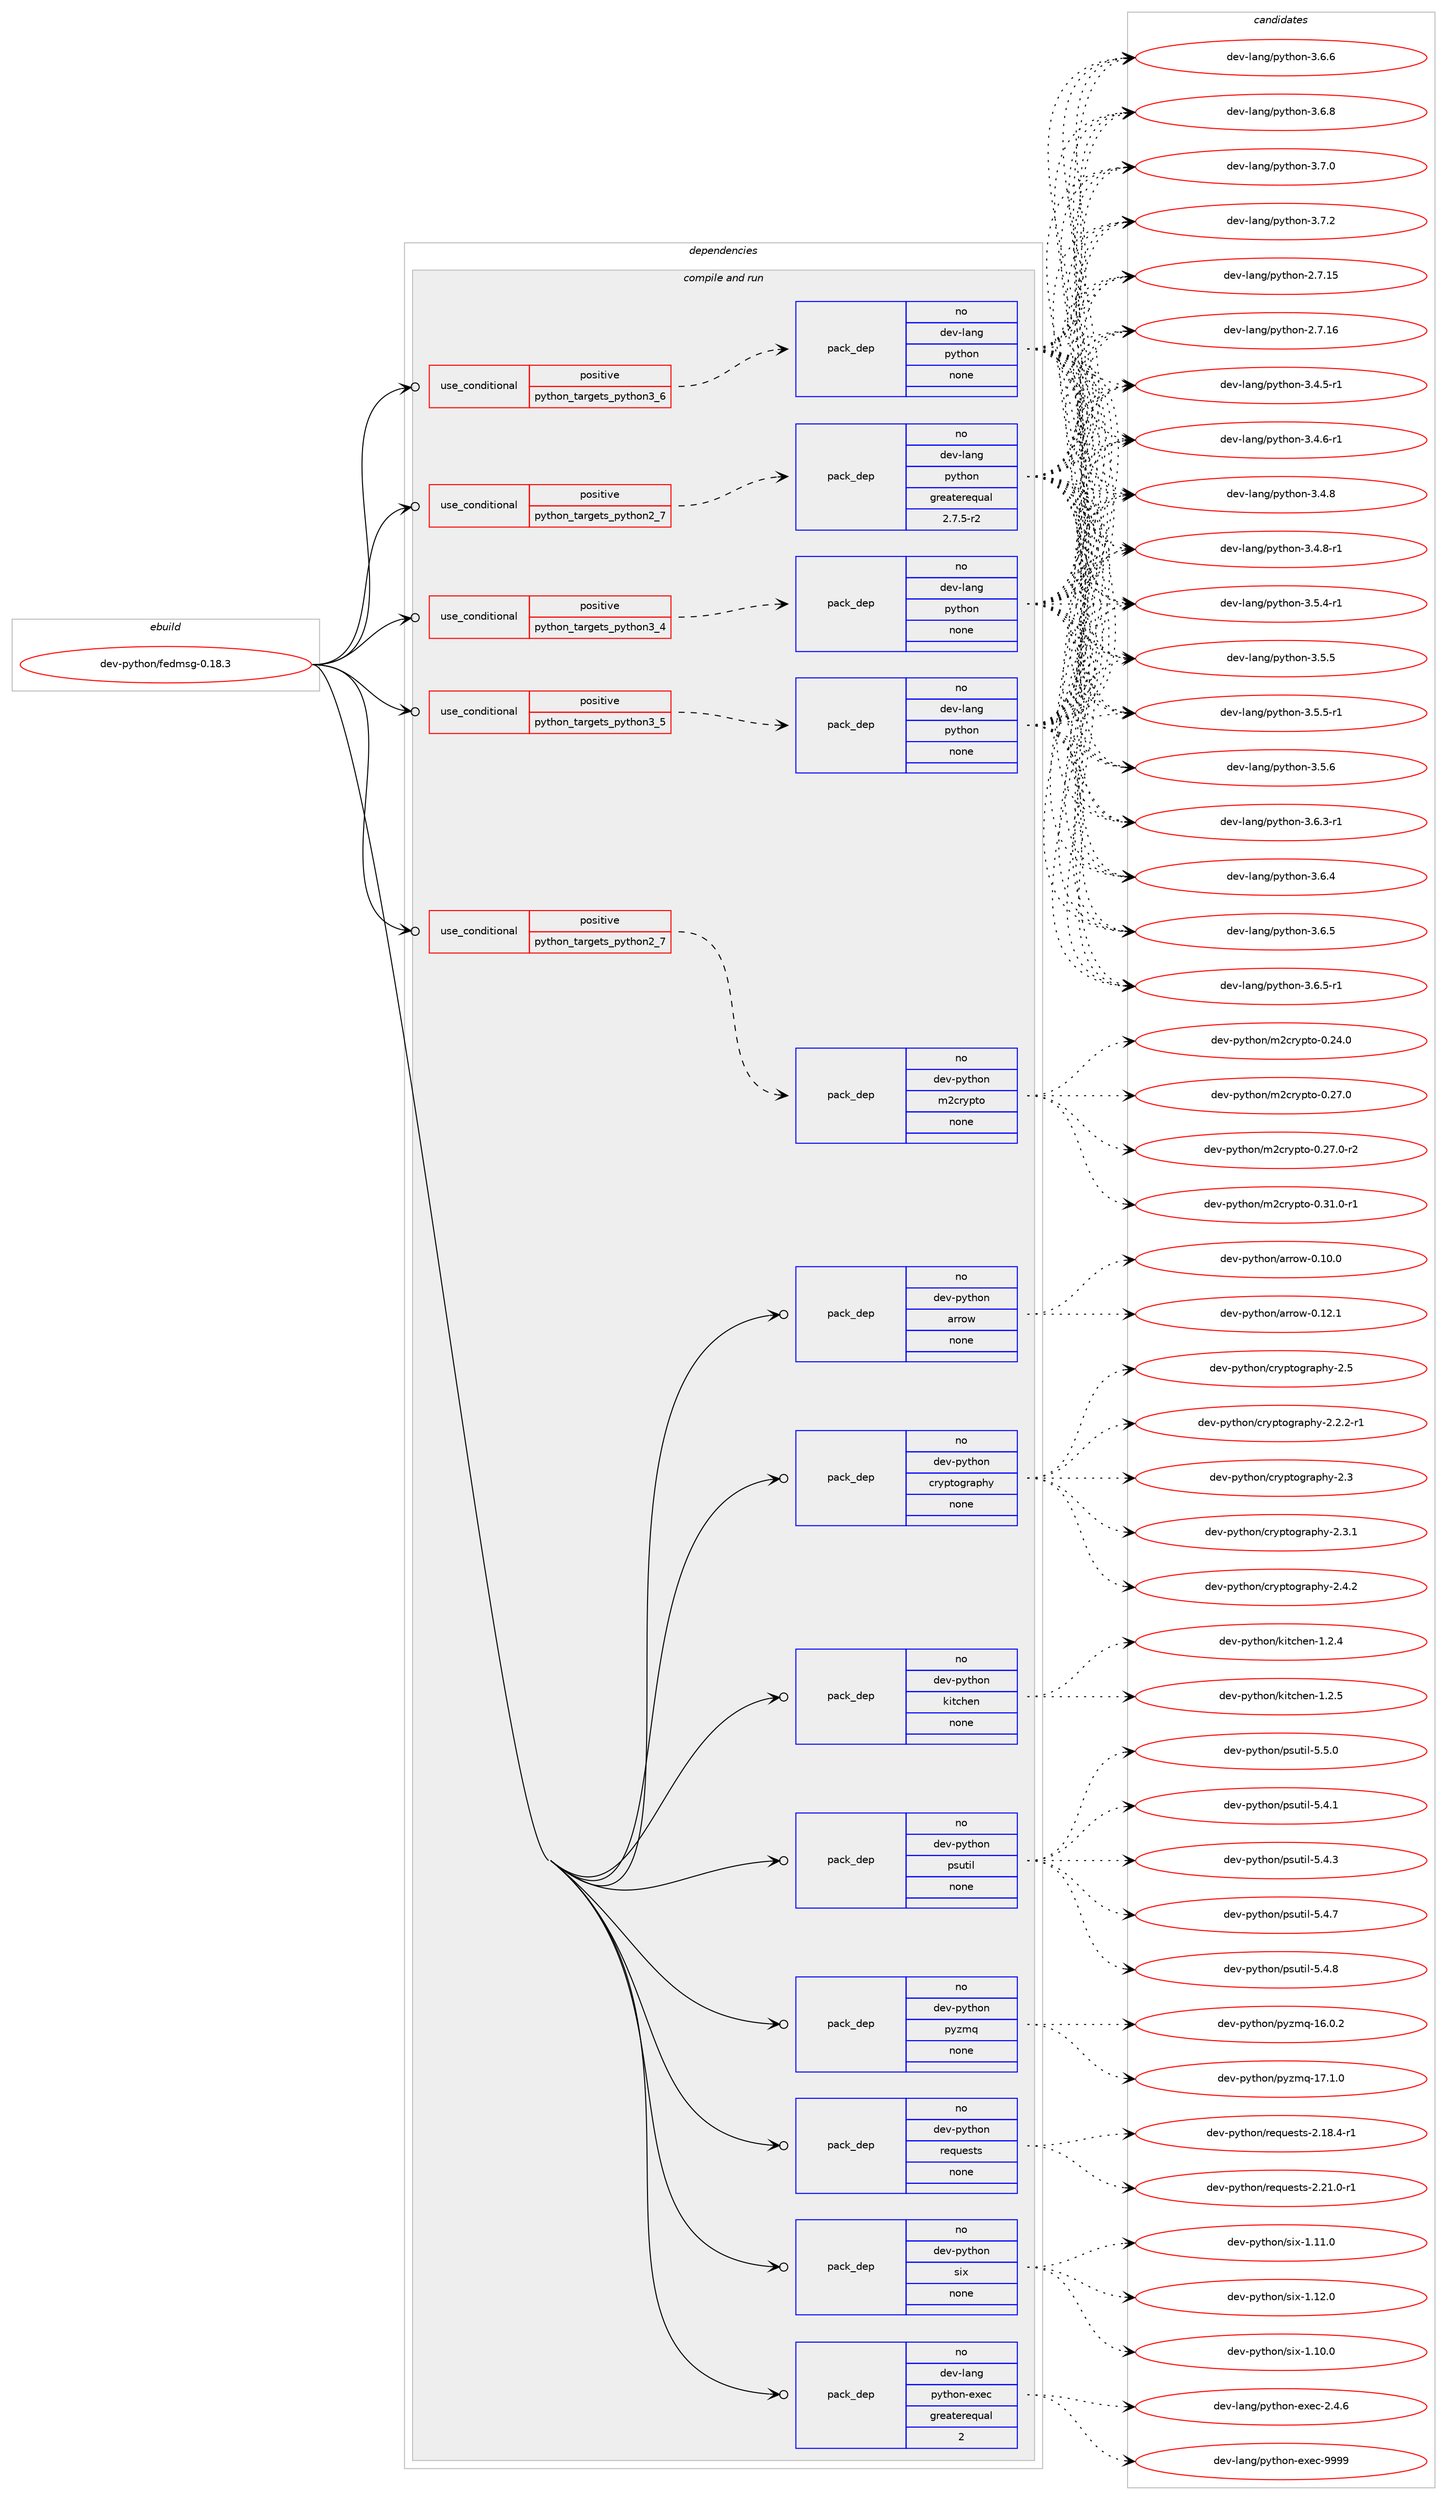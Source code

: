 digraph prolog {

# *************
# Graph options
# *************

newrank=true;
concentrate=true;
compound=true;
graph [rankdir=LR,fontname=Helvetica,fontsize=10,ranksep=1.5];#, ranksep=2.5, nodesep=0.2];
edge  [arrowhead=vee];
node  [fontname=Helvetica,fontsize=10];

# **********
# The ebuild
# **********

subgraph cluster_leftcol {
color=gray;
rank=same;
label=<<i>ebuild</i>>;
id [label="dev-python/fedmsg-0.18.3", color=red, width=4, href="../dev-python/fedmsg-0.18.3.svg"];
}

# ****************
# The dependencies
# ****************

subgraph cluster_midcol {
color=gray;
label=<<i>dependencies</i>>;
subgraph cluster_compile {
fillcolor="#eeeeee";
style=filled;
label=<<i>compile</i>>;
}
subgraph cluster_compileandrun {
fillcolor="#eeeeee";
style=filled;
label=<<i>compile and run</i>>;
subgraph cond374105 {
dependency1408611 [label=<<TABLE BORDER="0" CELLBORDER="1" CELLSPACING="0" CELLPADDING="4"><TR><TD ROWSPAN="3" CELLPADDING="10">use_conditional</TD></TR><TR><TD>positive</TD></TR><TR><TD>python_targets_python2_7</TD></TR></TABLE>>, shape=none, color=red];
subgraph pack1011247 {
dependency1408612 [label=<<TABLE BORDER="0" CELLBORDER="1" CELLSPACING="0" CELLPADDING="4" WIDTH="220"><TR><TD ROWSPAN="6" CELLPADDING="30">pack_dep</TD></TR><TR><TD WIDTH="110">no</TD></TR><TR><TD>dev-lang</TD></TR><TR><TD>python</TD></TR><TR><TD>greaterequal</TD></TR><TR><TD>2.7.5-r2</TD></TR></TABLE>>, shape=none, color=blue];
}
dependency1408611:e -> dependency1408612:w [weight=20,style="dashed",arrowhead="vee"];
}
id:e -> dependency1408611:w [weight=20,style="solid",arrowhead="odotvee"];
subgraph cond374106 {
dependency1408613 [label=<<TABLE BORDER="0" CELLBORDER="1" CELLSPACING="0" CELLPADDING="4"><TR><TD ROWSPAN="3" CELLPADDING="10">use_conditional</TD></TR><TR><TD>positive</TD></TR><TR><TD>python_targets_python2_7</TD></TR></TABLE>>, shape=none, color=red];
subgraph pack1011248 {
dependency1408614 [label=<<TABLE BORDER="0" CELLBORDER="1" CELLSPACING="0" CELLPADDING="4" WIDTH="220"><TR><TD ROWSPAN="6" CELLPADDING="30">pack_dep</TD></TR><TR><TD WIDTH="110">no</TD></TR><TR><TD>dev-python</TD></TR><TR><TD>m2crypto</TD></TR><TR><TD>none</TD></TR><TR><TD></TD></TR></TABLE>>, shape=none, color=blue];
}
dependency1408613:e -> dependency1408614:w [weight=20,style="dashed",arrowhead="vee"];
}
id:e -> dependency1408613:w [weight=20,style="solid",arrowhead="odotvee"];
subgraph cond374107 {
dependency1408615 [label=<<TABLE BORDER="0" CELLBORDER="1" CELLSPACING="0" CELLPADDING="4"><TR><TD ROWSPAN="3" CELLPADDING="10">use_conditional</TD></TR><TR><TD>positive</TD></TR><TR><TD>python_targets_python3_4</TD></TR></TABLE>>, shape=none, color=red];
subgraph pack1011249 {
dependency1408616 [label=<<TABLE BORDER="0" CELLBORDER="1" CELLSPACING="0" CELLPADDING="4" WIDTH="220"><TR><TD ROWSPAN="6" CELLPADDING="30">pack_dep</TD></TR><TR><TD WIDTH="110">no</TD></TR><TR><TD>dev-lang</TD></TR><TR><TD>python</TD></TR><TR><TD>none</TD></TR><TR><TD></TD></TR></TABLE>>, shape=none, color=blue];
}
dependency1408615:e -> dependency1408616:w [weight=20,style="dashed",arrowhead="vee"];
}
id:e -> dependency1408615:w [weight=20,style="solid",arrowhead="odotvee"];
subgraph cond374108 {
dependency1408617 [label=<<TABLE BORDER="0" CELLBORDER="1" CELLSPACING="0" CELLPADDING="4"><TR><TD ROWSPAN="3" CELLPADDING="10">use_conditional</TD></TR><TR><TD>positive</TD></TR><TR><TD>python_targets_python3_5</TD></TR></TABLE>>, shape=none, color=red];
subgraph pack1011250 {
dependency1408618 [label=<<TABLE BORDER="0" CELLBORDER="1" CELLSPACING="0" CELLPADDING="4" WIDTH="220"><TR><TD ROWSPAN="6" CELLPADDING="30">pack_dep</TD></TR><TR><TD WIDTH="110">no</TD></TR><TR><TD>dev-lang</TD></TR><TR><TD>python</TD></TR><TR><TD>none</TD></TR><TR><TD></TD></TR></TABLE>>, shape=none, color=blue];
}
dependency1408617:e -> dependency1408618:w [weight=20,style="dashed",arrowhead="vee"];
}
id:e -> dependency1408617:w [weight=20,style="solid",arrowhead="odotvee"];
subgraph cond374109 {
dependency1408619 [label=<<TABLE BORDER="0" CELLBORDER="1" CELLSPACING="0" CELLPADDING="4"><TR><TD ROWSPAN="3" CELLPADDING="10">use_conditional</TD></TR><TR><TD>positive</TD></TR><TR><TD>python_targets_python3_6</TD></TR></TABLE>>, shape=none, color=red];
subgraph pack1011251 {
dependency1408620 [label=<<TABLE BORDER="0" CELLBORDER="1" CELLSPACING="0" CELLPADDING="4" WIDTH="220"><TR><TD ROWSPAN="6" CELLPADDING="30">pack_dep</TD></TR><TR><TD WIDTH="110">no</TD></TR><TR><TD>dev-lang</TD></TR><TR><TD>python</TD></TR><TR><TD>none</TD></TR><TR><TD></TD></TR></TABLE>>, shape=none, color=blue];
}
dependency1408619:e -> dependency1408620:w [weight=20,style="dashed",arrowhead="vee"];
}
id:e -> dependency1408619:w [weight=20,style="solid",arrowhead="odotvee"];
subgraph pack1011252 {
dependency1408621 [label=<<TABLE BORDER="0" CELLBORDER="1" CELLSPACING="0" CELLPADDING="4" WIDTH="220"><TR><TD ROWSPAN="6" CELLPADDING="30">pack_dep</TD></TR><TR><TD WIDTH="110">no</TD></TR><TR><TD>dev-lang</TD></TR><TR><TD>python-exec</TD></TR><TR><TD>greaterequal</TD></TR><TR><TD>2</TD></TR></TABLE>>, shape=none, color=blue];
}
id:e -> dependency1408621:w [weight=20,style="solid",arrowhead="odotvee"];
subgraph pack1011253 {
dependency1408622 [label=<<TABLE BORDER="0" CELLBORDER="1" CELLSPACING="0" CELLPADDING="4" WIDTH="220"><TR><TD ROWSPAN="6" CELLPADDING="30">pack_dep</TD></TR><TR><TD WIDTH="110">no</TD></TR><TR><TD>dev-python</TD></TR><TR><TD>arrow</TD></TR><TR><TD>none</TD></TR><TR><TD></TD></TR></TABLE>>, shape=none, color=blue];
}
id:e -> dependency1408622:w [weight=20,style="solid",arrowhead="odotvee"];
subgraph pack1011254 {
dependency1408623 [label=<<TABLE BORDER="0" CELLBORDER="1" CELLSPACING="0" CELLPADDING="4" WIDTH="220"><TR><TD ROWSPAN="6" CELLPADDING="30">pack_dep</TD></TR><TR><TD WIDTH="110">no</TD></TR><TR><TD>dev-python</TD></TR><TR><TD>cryptography</TD></TR><TR><TD>none</TD></TR><TR><TD></TD></TR></TABLE>>, shape=none, color=blue];
}
id:e -> dependency1408623:w [weight=20,style="solid",arrowhead="odotvee"];
subgraph pack1011255 {
dependency1408624 [label=<<TABLE BORDER="0" CELLBORDER="1" CELLSPACING="0" CELLPADDING="4" WIDTH="220"><TR><TD ROWSPAN="6" CELLPADDING="30">pack_dep</TD></TR><TR><TD WIDTH="110">no</TD></TR><TR><TD>dev-python</TD></TR><TR><TD>kitchen</TD></TR><TR><TD>none</TD></TR><TR><TD></TD></TR></TABLE>>, shape=none, color=blue];
}
id:e -> dependency1408624:w [weight=20,style="solid",arrowhead="odotvee"];
subgraph pack1011256 {
dependency1408625 [label=<<TABLE BORDER="0" CELLBORDER="1" CELLSPACING="0" CELLPADDING="4" WIDTH="220"><TR><TD ROWSPAN="6" CELLPADDING="30">pack_dep</TD></TR><TR><TD WIDTH="110">no</TD></TR><TR><TD>dev-python</TD></TR><TR><TD>psutil</TD></TR><TR><TD>none</TD></TR><TR><TD></TD></TR></TABLE>>, shape=none, color=blue];
}
id:e -> dependency1408625:w [weight=20,style="solid",arrowhead="odotvee"];
subgraph pack1011257 {
dependency1408626 [label=<<TABLE BORDER="0" CELLBORDER="1" CELLSPACING="0" CELLPADDING="4" WIDTH="220"><TR><TD ROWSPAN="6" CELLPADDING="30">pack_dep</TD></TR><TR><TD WIDTH="110">no</TD></TR><TR><TD>dev-python</TD></TR><TR><TD>pyzmq</TD></TR><TR><TD>none</TD></TR><TR><TD></TD></TR></TABLE>>, shape=none, color=blue];
}
id:e -> dependency1408626:w [weight=20,style="solid",arrowhead="odotvee"];
subgraph pack1011258 {
dependency1408627 [label=<<TABLE BORDER="0" CELLBORDER="1" CELLSPACING="0" CELLPADDING="4" WIDTH="220"><TR><TD ROWSPAN="6" CELLPADDING="30">pack_dep</TD></TR><TR><TD WIDTH="110">no</TD></TR><TR><TD>dev-python</TD></TR><TR><TD>requests</TD></TR><TR><TD>none</TD></TR><TR><TD></TD></TR></TABLE>>, shape=none, color=blue];
}
id:e -> dependency1408627:w [weight=20,style="solid",arrowhead="odotvee"];
subgraph pack1011259 {
dependency1408628 [label=<<TABLE BORDER="0" CELLBORDER="1" CELLSPACING="0" CELLPADDING="4" WIDTH="220"><TR><TD ROWSPAN="6" CELLPADDING="30">pack_dep</TD></TR><TR><TD WIDTH="110">no</TD></TR><TR><TD>dev-python</TD></TR><TR><TD>six</TD></TR><TR><TD>none</TD></TR><TR><TD></TD></TR></TABLE>>, shape=none, color=blue];
}
id:e -> dependency1408628:w [weight=20,style="solid",arrowhead="odotvee"];
}
subgraph cluster_run {
fillcolor="#eeeeee";
style=filled;
label=<<i>run</i>>;
}
}

# **************
# The candidates
# **************

subgraph cluster_choices {
rank=same;
color=gray;
label=<<i>candidates</i>>;

subgraph choice1011247 {
color=black;
nodesep=1;
choice10010111845108971101034711212111610411111045504655464953 [label="dev-lang/python-2.7.15", color=red, width=4,href="../dev-lang/python-2.7.15.svg"];
choice10010111845108971101034711212111610411111045504655464954 [label="dev-lang/python-2.7.16", color=red, width=4,href="../dev-lang/python-2.7.16.svg"];
choice1001011184510897110103471121211161041111104551465246534511449 [label="dev-lang/python-3.4.5-r1", color=red, width=4,href="../dev-lang/python-3.4.5-r1.svg"];
choice1001011184510897110103471121211161041111104551465246544511449 [label="dev-lang/python-3.4.6-r1", color=red, width=4,href="../dev-lang/python-3.4.6-r1.svg"];
choice100101118451089711010347112121116104111110455146524656 [label="dev-lang/python-3.4.8", color=red, width=4,href="../dev-lang/python-3.4.8.svg"];
choice1001011184510897110103471121211161041111104551465246564511449 [label="dev-lang/python-3.4.8-r1", color=red, width=4,href="../dev-lang/python-3.4.8-r1.svg"];
choice1001011184510897110103471121211161041111104551465346524511449 [label="dev-lang/python-3.5.4-r1", color=red, width=4,href="../dev-lang/python-3.5.4-r1.svg"];
choice100101118451089711010347112121116104111110455146534653 [label="dev-lang/python-3.5.5", color=red, width=4,href="../dev-lang/python-3.5.5.svg"];
choice1001011184510897110103471121211161041111104551465346534511449 [label="dev-lang/python-3.5.5-r1", color=red, width=4,href="../dev-lang/python-3.5.5-r1.svg"];
choice100101118451089711010347112121116104111110455146534654 [label="dev-lang/python-3.5.6", color=red, width=4,href="../dev-lang/python-3.5.6.svg"];
choice1001011184510897110103471121211161041111104551465446514511449 [label="dev-lang/python-3.6.3-r1", color=red, width=4,href="../dev-lang/python-3.6.3-r1.svg"];
choice100101118451089711010347112121116104111110455146544652 [label="dev-lang/python-3.6.4", color=red, width=4,href="../dev-lang/python-3.6.4.svg"];
choice100101118451089711010347112121116104111110455146544653 [label="dev-lang/python-3.6.5", color=red, width=4,href="../dev-lang/python-3.6.5.svg"];
choice1001011184510897110103471121211161041111104551465446534511449 [label="dev-lang/python-3.6.5-r1", color=red, width=4,href="../dev-lang/python-3.6.5-r1.svg"];
choice100101118451089711010347112121116104111110455146544654 [label="dev-lang/python-3.6.6", color=red, width=4,href="../dev-lang/python-3.6.6.svg"];
choice100101118451089711010347112121116104111110455146544656 [label="dev-lang/python-3.6.8", color=red, width=4,href="../dev-lang/python-3.6.8.svg"];
choice100101118451089711010347112121116104111110455146554648 [label="dev-lang/python-3.7.0", color=red, width=4,href="../dev-lang/python-3.7.0.svg"];
choice100101118451089711010347112121116104111110455146554650 [label="dev-lang/python-3.7.2", color=red, width=4,href="../dev-lang/python-3.7.2.svg"];
dependency1408612:e -> choice10010111845108971101034711212111610411111045504655464953:w [style=dotted,weight="100"];
dependency1408612:e -> choice10010111845108971101034711212111610411111045504655464954:w [style=dotted,weight="100"];
dependency1408612:e -> choice1001011184510897110103471121211161041111104551465246534511449:w [style=dotted,weight="100"];
dependency1408612:e -> choice1001011184510897110103471121211161041111104551465246544511449:w [style=dotted,weight="100"];
dependency1408612:e -> choice100101118451089711010347112121116104111110455146524656:w [style=dotted,weight="100"];
dependency1408612:e -> choice1001011184510897110103471121211161041111104551465246564511449:w [style=dotted,weight="100"];
dependency1408612:e -> choice1001011184510897110103471121211161041111104551465346524511449:w [style=dotted,weight="100"];
dependency1408612:e -> choice100101118451089711010347112121116104111110455146534653:w [style=dotted,weight="100"];
dependency1408612:e -> choice1001011184510897110103471121211161041111104551465346534511449:w [style=dotted,weight="100"];
dependency1408612:e -> choice100101118451089711010347112121116104111110455146534654:w [style=dotted,weight="100"];
dependency1408612:e -> choice1001011184510897110103471121211161041111104551465446514511449:w [style=dotted,weight="100"];
dependency1408612:e -> choice100101118451089711010347112121116104111110455146544652:w [style=dotted,weight="100"];
dependency1408612:e -> choice100101118451089711010347112121116104111110455146544653:w [style=dotted,weight="100"];
dependency1408612:e -> choice1001011184510897110103471121211161041111104551465446534511449:w [style=dotted,weight="100"];
dependency1408612:e -> choice100101118451089711010347112121116104111110455146544654:w [style=dotted,weight="100"];
dependency1408612:e -> choice100101118451089711010347112121116104111110455146544656:w [style=dotted,weight="100"];
dependency1408612:e -> choice100101118451089711010347112121116104111110455146554648:w [style=dotted,weight="100"];
dependency1408612:e -> choice100101118451089711010347112121116104111110455146554650:w [style=dotted,weight="100"];
}
subgraph choice1011248 {
color=black;
nodesep=1;
choice1001011184511212111610411111047109509911412111211611145484650524648 [label="dev-python/m2crypto-0.24.0", color=red, width=4,href="../dev-python/m2crypto-0.24.0.svg"];
choice1001011184511212111610411111047109509911412111211611145484650554648 [label="dev-python/m2crypto-0.27.0", color=red, width=4,href="../dev-python/m2crypto-0.27.0.svg"];
choice10010111845112121116104111110471095099114121112116111454846505546484511450 [label="dev-python/m2crypto-0.27.0-r2", color=red, width=4,href="../dev-python/m2crypto-0.27.0-r2.svg"];
choice10010111845112121116104111110471095099114121112116111454846514946484511449 [label="dev-python/m2crypto-0.31.0-r1", color=red, width=4,href="../dev-python/m2crypto-0.31.0-r1.svg"];
dependency1408614:e -> choice1001011184511212111610411111047109509911412111211611145484650524648:w [style=dotted,weight="100"];
dependency1408614:e -> choice1001011184511212111610411111047109509911412111211611145484650554648:w [style=dotted,weight="100"];
dependency1408614:e -> choice10010111845112121116104111110471095099114121112116111454846505546484511450:w [style=dotted,weight="100"];
dependency1408614:e -> choice10010111845112121116104111110471095099114121112116111454846514946484511449:w [style=dotted,weight="100"];
}
subgraph choice1011249 {
color=black;
nodesep=1;
choice10010111845108971101034711212111610411111045504655464953 [label="dev-lang/python-2.7.15", color=red, width=4,href="../dev-lang/python-2.7.15.svg"];
choice10010111845108971101034711212111610411111045504655464954 [label="dev-lang/python-2.7.16", color=red, width=4,href="../dev-lang/python-2.7.16.svg"];
choice1001011184510897110103471121211161041111104551465246534511449 [label="dev-lang/python-3.4.5-r1", color=red, width=4,href="../dev-lang/python-3.4.5-r1.svg"];
choice1001011184510897110103471121211161041111104551465246544511449 [label="dev-lang/python-3.4.6-r1", color=red, width=4,href="../dev-lang/python-3.4.6-r1.svg"];
choice100101118451089711010347112121116104111110455146524656 [label="dev-lang/python-3.4.8", color=red, width=4,href="../dev-lang/python-3.4.8.svg"];
choice1001011184510897110103471121211161041111104551465246564511449 [label="dev-lang/python-3.4.8-r1", color=red, width=4,href="../dev-lang/python-3.4.8-r1.svg"];
choice1001011184510897110103471121211161041111104551465346524511449 [label="dev-lang/python-3.5.4-r1", color=red, width=4,href="../dev-lang/python-3.5.4-r1.svg"];
choice100101118451089711010347112121116104111110455146534653 [label="dev-lang/python-3.5.5", color=red, width=4,href="../dev-lang/python-3.5.5.svg"];
choice1001011184510897110103471121211161041111104551465346534511449 [label="dev-lang/python-3.5.5-r1", color=red, width=4,href="../dev-lang/python-3.5.5-r1.svg"];
choice100101118451089711010347112121116104111110455146534654 [label="dev-lang/python-3.5.6", color=red, width=4,href="../dev-lang/python-3.5.6.svg"];
choice1001011184510897110103471121211161041111104551465446514511449 [label="dev-lang/python-3.6.3-r1", color=red, width=4,href="../dev-lang/python-3.6.3-r1.svg"];
choice100101118451089711010347112121116104111110455146544652 [label="dev-lang/python-3.6.4", color=red, width=4,href="../dev-lang/python-3.6.4.svg"];
choice100101118451089711010347112121116104111110455146544653 [label="dev-lang/python-3.6.5", color=red, width=4,href="../dev-lang/python-3.6.5.svg"];
choice1001011184510897110103471121211161041111104551465446534511449 [label="dev-lang/python-3.6.5-r1", color=red, width=4,href="../dev-lang/python-3.6.5-r1.svg"];
choice100101118451089711010347112121116104111110455146544654 [label="dev-lang/python-3.6.6", color=red, width=4,href="../dev-lang/python-3.6.6.svg"];
choice100101118451089711010347112121116104111110455146544656 [label="dev-lang/python-3.6.8", color=red, width=4,href="../dev-lang/python-3.6.8.svg"];
choice100101118451089711010347112121116104111110455146554648 [label="dev-lang/python-3.7.0", color=red, width=4,href="../dev-lang/python-3.7.0.svg"];
choice100101118451089711010347112121116104111110455146554650 [label="dev-lang/python-3.7.2", color=red, width=4,href="../dev-lang/python-3.7.2.svg"];
dependency1408616:e -> choice10010111845108971101034711212111610411111045504655464953:w [style=dotted,weight="100"];
dependency1408616:e -> choice10010111845108971101034711212111610411111045504655464954:w [style=dotted,weight="100"];
dependency1408616:e -> choice1001011184510897110103471121211161041111104551465246534511449:w [style=dotted,weight="100"];
dependency1408616:e -> choice1001011184510897110103471121211161041111104551465246544511449:w [style=dotted,weight="100"];
dependency1408616:e -> choice100101118451089711010347112121116104111110455146524656:w [style=dotted,weight="100"];
dependency1408616:e -> choice1001011184510897110103471121211161041111104551465246564511449:w [style=dotted,weight="100"];
dependency1408616:e -> choice1001011184510897110103471121211161041111104551465346524511449:w [style=dotted,weight="100"];
dependency1408616:e -> choice100101118451089711010347112121116104111110455146534653:w [style=dotted,weight="100"];
dependency1408616:e -> choice1001011184510897110103471121211161041111104551465346534511449:w [style=dotted,weight="100"];
dependency1408616:e -> choice100101118451089711010347112121116104111110455146534654:w [style=dotted,weight="100"];
dependency1408616:e -> choice1001011184510897110103471121211161041111104551465446514511449:w [style=dotted,weight="100"];
dependency1408616:e -> choice100101118451089711010347112121116104111110455146544652:w [style=dotted,weight="100"];
dependency1408616:e -> choice100101118451089711010347112121116104111110455146544653:w [style=dotted,weight="100"];
dependency1408616:e -> choice1001011184510897110103471121211161041111104551465446534511449:w [style=dotted,weight="100"];
dependency1408616:e -> choice100101118451089711010347112121116104111110455146544654:w [style=dotted,weight="100"];
dependency1408616:e -> choice100101118451089711010347112121116104111110455146544656:w [style=dotted,weight="100"];
dependency1408616:e -> choice100101118451089711010347112121116104111110455146554648:w [style=dotted,weight="100"];
dependency1408616:e -> choice100101118451089711010347112121116104111110455146554650:w [style=dotted,weight="100"];
}
subgraph choice1011250 {
color=black;
nodesep=1;
choice10010111845108971101034711212111610411111045504655464953 [label="dev-lang/python-2.7.15", color=red, width=4,href="../dev-lang/python-2.7.15.svg"];
choice10010111845108971101034711212111610411111045504655464954 [label="dev-lang/python-2.7.16", color=red, width=4,href="../dev-lang/python-2.7.16.svg"];
choice1001011184510897110103471121211161041111104551465246534511449 [label="dev-lang/python-3.4.5-r1", color=red, width=4,href="../dev-lang/python-3.4.5-r1.svg"];
choice1001011184510897110103471121211161041111104551465246544511449 [label="dev-lang/python-3.4.6-r1", color=red, width=4,href="../dev-lang/python-3.4.6-r1.svg"];
choice100101118451089711010347112121116104111110455146524656 [label="dev-lang/python-3.4.8", color=red, width=4,href="../dev-lang/python-3.4.8.svg"];
choice1001011184510897110103471121211161041111104551465246564511449 [label="dev-lang/python-3.4.8-r1", color=red, width=4,href="../dev-lang/python-3.4.8-r1.svg"];
choice1001011184510897110103471121211161041111104551465346524511449 [label="dev-lang/python-3.5.4-r1", color=red, width=4,href="../dev-lang/python-3.5.4-r1.svg"];
choice100101118451089711010347112121116104111110455146534653 [label="dev-lang/python-3.5.5", color=red, width=4,href="../dev-lang/python-3.5.5.svg"];
choice1001011184510897110103471121211161041111104551465346534511449 [label="dev-lang/python-3.5.5-r1", color=red, width=4,href="../dev-lang/python-3.5.5-r1.svg"];
choice100101118451089711010347112121116104111110455146534654 [label="dev-lang/python-3.5.6", color=red, width=4,href="../dev-lang/python-3.5.6.svg"];
choice1001011184510897110103471121211161041111104551465446514511449 [label="dev-lang/python-3.6.3-r1", color=red, width=4,href="../dev-lang/python-3.6.3-r1.svg"];
choice100101118451089711010347112121116104111110455146544652 [label="dev-lang/python-3.6.4", color=red, width=4,href="../dev-lang/python-3.6.4.svg"];
choice100101118451089711010347112121116104111110455146544653 [label="dev-lang/python-3.6.5", color=red, width=4,href="../dev-lang/python-3.6.5.svg"];
choice1001011184510897110103471121211161041111104551465446534511449 [label="dev-lang/python-3.6.5-r1", color=red, width=4,href="../dev-lang/python-3.6.5-r1.svg"];
choice100101118451089711010347112121116104111110455146544654 [label="dev-lang/python-3.6.6", color=red, width=4,href="../dev-lang/python-3.6.6.svg"];
choice100101118451089711010347112121116104111110455146544656 [label="dev-lang/python-3.6.8", color=red, width=4,href="../dev-lang/python-3.6.8.svg"];
choice100101118451089711010347112121116104111110455146554648 [label="dev-lang/python-3.7.0", color=red, width=4,href="../dev-lang/python-3.7.0.svg"];
choice100101118451089711010347112121116104111110455146554650 [label="dev-lang/python-3.7.2", color=red, width=4,href="../dev-lang/python-3.7.2.svg"];
dependency1408618:e -> choice10010111845108971101034711212111610411111045504655464953:w [style=dotted,weight="100"];
dependency1408618:e -> choice10010111845108971101034711212111610411111045504655464954:w [style=dotted,weight="100"];
dependency1408618:e -> choice1001011184510897110103471121211161041111104551465246534511449:w [style=dotted,weight="100"];
dependency1408618:e -> choice1001011184510897110103471121211161041111104551465246544511449:w [style=dotted,weight="100"];
dependency1408618:e -> choice100101118451089711010347112121116104111110455146524656:w [style=dotted,weight="100"];
dependency1408618:e -> choice1001011184510897110103471121211161041111104551465246564511449:w [style=dotted,weight="100"];
dependency1408618:e -> choice1001011184510897110103471121211161041111104551465346524511449:w [style=dotted,weight="100"];
dependency1408618:e -> choice100101118451089711010347112121116104111110455146534653:w [style=dotted,weight="100"];
dependency1408618:e -> choice1001011184510897110103471121211161041111104551465346534511449:w [style=dotted,weight="100"];
dependency1408618:e -> choice100101118451089711010347112121116104111110455146534654:w [style=dotted,weight="100"];
dependency1408618:e -> choice1001011184510897110103471121211161041111104551465446514511449:w [style=dotted,weight="100"];
dependency1408618:e -> choice100101118451089711010347112121116104111110455146544652:w [style=dotted,weight="100"];
dependency1408618:e -> choice100101118451089711010347112121116104111110455146544653:w [style=dotted,weight="100"];
dependency1408618:e -> choice1001011184510897110103471121211161041111104551465446534511449:w [style=dotted,weight="100"];
dependency1408618:e -> choice100101118451089711010347112121116104111110455146544654:w [style=dotted,weight="100"];
dependency1408618:e -> choice100101118451089711010347112121116104111110455146544656:w [style=dotted,weight="100"];
dependency1408618:e -> choice100101118451089711010347112121116104111110455146554648:w [style=dotted,weight="100"];
dependency1408618:e -> choice100101118451089711010347112121116104111110455146554650:w [style=dotted,weight="100"];
}
subgraph choice1011251 {
color=black;
nodesep=1;
choice10010111845108971101034711212111610411111045504655464953 [label="dev-lang/python-2.7.15", color=red, width=4,href="../dev-lang/python-2.7.15.svg"];
choice10010111845108971101034711212111610411111045504655464954 [label="dev-lang/python-2.7.16", color=red, width=4,href="../dev-lang/python-2.7.16.svg"];
choice1001011184510897110103471121211161041111104551465246534511449 [label="dev-lang/python-3.4.5-r1", color=red, width=4,href="../dev-lang/python-3.4.5-r1.svg"];
choice1001011184510897110103471121211161041111104551465246544511449 [label="dev-lang/python-3.4.6-r1", color=red, width=4,href="../dev-lang/python-3.4.6-r1.svg"];
choice100101118451089711010347112121116104111110455146524656 [label="dev-lang/python-3.4.8", color=red, width=4,href="../dev-lang/python-3.4.8.svg"];
choice1001011184510897110103471121211161041111104551465246564511449 [label="dev-lang/python-3.4.8-r1", color=red, width=4,href="../dev-lang/python-3.4.8-r1.svg"];
choice1001011184510897110103471121211161041111104551465346524511449 [label="dev-lang/python-3.5.4-r1", color=red, width=4,href="../dev-lang/python-3.5.4-r1.svg"];
choice100101118451089711010347112121116104111110455146534653 [label="dev-lang/python-3.5.5", color=red, width=4,href="../dev-lang/python-3.5.5.svg"];
choice1001011184510897110103471121211161041111104551465346534511449 [label="dev-lang/python-3.5.5-r1", color=red, width=4,href="../dev-lang/python-3.5.5-r1.svg"];
choice100101118451089711010347112121116104111110455146534654 [label="dev-lang/python-3.5.6", color=red, width=4,href="../dev-lang/python-3.5.6.svg"];
choice1001011184510897110103471121211161041111104551465446514511449 [label="dev-lang/python-3.6.3-r1", color=red, width=4,href="../dev-lang/python-3.6.3-r1.svg"];
choice100101118451089711010347112121116104111110455146544652 [label="dev-lang/python-3.6.4", color=red, width=4,href="../dev-lang/python-3.6.4.svg"];
choice100101118451089711010347112121116104111110455146544653 [label="dev-lang/python-3.6.5", color=red, width=4,href="../dev-lang/python-3.6.5.svg"];
choice1001011184510897110103471121211161041111104551465446534511449 [label="dev-lang/python-3.6.5-r1", color=red, width=4,href="../dev-lang/python-3.6.5-r1.svg"];
choice100101118451089711010347112121116104111110455146544654 [label="dev-lang/python-3.6.6", color=red, width=4,href="../dev-lang/python-3.6.6.svg"];
choice100101118451089711010347112121116104111110455146544656 [label="dev-lang/python-3.6.8", color=red, width=4,href="../dev-lang/python-3.6.8.svg"];
choice100101118451089711010347112121116104111110455146554648 [label="dev-lang/python-3.7.0", color=red, width=4,href="../dev-lang/python-3.7.0.svg"];
choice100101118451089711010347112121116104111110455146554650 [label="dev-lang/python-3.7.2", color=red, width=4,href="../dev-lang/python-3.7.2.svg"];
dependency1408620:e -> choice10010111845108971101034711212111610411111045504655464953:w [style=dotted,weight="100"];
dependency1408620:e -> choice10010111845108971101034711212111610411111045504655464954:w [style=dotted,weight="100"];
dependency1408620:e -> choice1001011184510897110103471121211161041111104551465246534511449:w [style=dotted,weight="100"];
dependency1408620:e -> choice1001011184510897110103471121211161041111104551465246544511449:w [style=dotted,weight="100"];
dependency1408620:e -> choice100101118451089711010347112121116104111110455146524656:w [style=dotted,weight="100"];
dependency1408620:e -> choice1001011184510897110103471121211161041111104551465246564511449:w [style=dotted,weight="100"];
dependency1408620:e -> choice1001011184510897110103471121211161041111104551465346524511449:w [style=dotted,weight="100"];
dependency1408620:e -> choice100101118451089711010347112121116104111110455146534653:w [style=dotted,weight="100"];
dependency1408620:e -> choice1001011184510897110103471121211161041111104551465346534511449:w [style=dotted,weight="100"];
dependency1408620:e -> choice100101118451089711010347112121116104111110455146534654:w [style=dotted,weight="100"];
dependency1408620:e -> choice1001011184510897110103471121211161041111104551465446514511449:w [style=dotted,weight="100"];
dependency1408620:e -> choice100101118451089711010347112121116104111110455146544652:w [style=dotted,weight="100"];
dependency1408620:e -> choice100101118451089711010347112121116104111110455146544653:w [style=dotted,weight="100"];
dependency1408620:e -> choice1001011184510897110103471121211161041111104551465446534511449:w [style=dotted,weight="100"];
dependency1408620:e -> choice100101118451089711010347112121116104111110455146544654:w [style=dotted,weight="100"];
dependency1408620:e -> choice100101118451089711010347112121116104111110455146544656:w [style=dotted,weight="100"];
dependency1408620:e -> choice100101118451089711010347112121116104111110455146554648:w [style=dotted,weight="100"];
dependency1408620:e -> choice100101118451089711010347112121116104111110455146554650:w [style=dotted,weight="100"];
}
subgraph choice1011252 {
color=black;
nodesep=1;
choice1001011184510897110103471121211161041111104510112010199455046524654 [label="dev-lang/python-exec-2.4.6", color=red, width=4,href="../dev-lang/python-exec-2.4.6.svg"];
choice10010111845108971101034711212111610411111045101120101994557575757 [label="dev-lang/python-exec-9999", color=red, width=4,href="../dev-lang/python-exec-9999.svg"];
dependency1408621:e -> choice1001011184510897110103471121211161041111104510112010199455046524654:w [style=dotted,weight="100"];
dependency1408621:e -> choice10010111845108971101034711212111610411111045101120101994557575757:w [style=dotted,weight="100"];
}
subgraph choice1011253 {
color=black;
nodesep=1;
choice10010111845112121116104111110479711411411111945484649484648 [label="dev-python/arrow-0.10.0", color=red, width=4,href="../dev-python/arrow-0.10.0.svg"];
choice10010111845112121116104111110479711411411111945484649504649 [label="dev-python/arrow-0.12.1", color=red, width=4,href="../dev-python/arrow-0.12.1.svg"];
dependency1408622:e -> choice10010111845112121116104111110479711411411111945484649484648:w [style=dotted,weight="100"];
dependency1408622:e -> choice10010111845112121116104111110479711411411111945484649504649:w [style=dotted,weight="100"];
}
subgraph choice1011254 {
color=black;
nodesep=1;
choice100101118451121211161041111104799114121112116111103114971121041214550465046504511449 [label="dev-python/cryptography-2.2.2-r1", color=red, width=4,href="../dev-python/cryptography-2.2.2-r1.svg"];
choice1001011184511212111610411111047991141211121161111031149711210412145504651 [label="dev-python/cryptography-2.3", color=red, width=4,href="../dev-python/cryptography-2.3.svg"];
choice10010111845112121116104111110479911412111211611110311497112104121455046514649 [label="dev-python/cryptography-2.3.1", color=red, width=4,href="../dev-python/cryptography-2.3.1.svg"];
choice10010111845112121116104111110479911412111211611110311497112104121455046524650 [label="dev-python/cryptography-2.4.2", color=red, width=4,href="../dev-python/cryptography-2.4.2.svg"];
choice1001011184511212111610411111047991141211121161111031149711210412145504653 [label="dev-python/cryptography-2.5", color=red, width=4,href="../dev-python/cryptography-2.5.svg"];
dependency1408623:e -> choice100101118451121211161041111104799114121112116111103114971121041214550465046504511449:w [style=dotted,weight="100"];
dependency1408623:e -> choice1001011184511212111610411111047991141211121161111031149711210412145504651:w [style=dotted,weight="100"];
dependency1408623:e -> choice10010111845112121116104111110479911412111211611110311497112104121455046514649:w [style=dotted,weight="100"];
dependency1408623:e -> choice10010111845112121116104111110479911412111211611110311497112104121455046524650:w [style=dotted,weight="100"];
dependency1408623:e -> choice1001011184511212111610411111047991141211121161111031149711210412145504653:w [style=dotted,weight="100"];
}
subgraph choice1011255 {
color=black;
nodesep=1;
choice100101118451121211161041111104710710511699104101110454946504652 [label="dev-python/kitchen-1.2.4", color=red, width=4,href="../dev-python/kitchen-1.2.4.svg"];
choice100101118451121211161041111104710710511699104101110454946504653 [label="dev-python/kitchen-1.2.5", color=red, width=4,href="../dev-python/kitchen-1.2.5.svg"];
dependency1408624:e -> choice100101118451121211161041111104710710511699104101110454946504652:w [style=dotted,weight="100"];
dependency1408624:e -> choice100101118451121211161041111104710710511699104101110454946504653:w [style=dotted,weight="100"];
}
subgraph choice1011256 {
color=black;
nodesep=1;
choice1001011184511212111610411111047112115117116105108455346524649 [label="dev-python/psutil-5.4.1", color=red, width=4,href="../dev-python/psutil-5.4.1.svg"];
choice1001011184511212111610411111047112115117116105108455346524651 [label="dev-python/psutil-5.4.3", color=red, width=4,href="../dev-python/psutil-5.4.3.svg"];
choice1001011184511212111610411111047112115117116105108455346524655 [label="dev-python/psutil-5.4.7", color=red, width=4,href="../dev-python/psutil-5.4.7.svg"];
choice1001011184511212111610411111047112115117116105108455346524656 [label="dev-python/psutil-5.4.8", color=red, width=4,href="../dev-python/psutil-5.4.8.svg"];
choice1001011184511212111610411111047112115117116105108455346534648 [label="dev-python/psutil-5.5.0", color=red, width=4,href="../dev-python/psutil-5.5.0.svg"];
dependency1408625:e -> choice1001011184511212111610411111047112115117116105108455346524649:w [style=dotted,weight="100"];
dependency1408625:e -> choice1001011184511212111610411111047112115117116105108455346524651:w [style=dotted,weight="100"];
dependency1408625:e -> choice1001011184511212111610411111047112115117116105108455346524655:w [style=dotted,weight="100"];
dependency1408625:e -> choice1001011184511212111610411111047112115117116105108455346524656:w [style=dotted,weight="100"];
dependency1408625:e -> choice1001011184511212111610411111047112115117116105108455346534648:w [style=dotted,weight="100"];
}
subgraph choice1011257 {
color=black;
nodesep=1;
choice100101118451121211161041111104711212112210911345495446484650 [label="dev-python/pyzmq-16.0.2", color=red, width=4,href="../dev-python/pyzmq-16.0.2.svg"];
choice100101118451121211161041111104711212112210911345495546494648 [label="dev-python/pyzmq-17.1.0", color=red, width=4,href="../dev-python/pyzmq-17.1.0.svg"];
dependency1408626:e -> choice100101118451121211161041111104711212112210911345495446484650:w [style=dotted,weight="100"];
dependency1408626:e -> choice100101118451121211161041111104711212112210911345495546494648:w [style=dotted,weight="100"];
}
subgraph choice1011258 {
color=black;
nodesep=1;
choice1001011184511212111610411111047114101113117101115116115455046495646524511449 [label="dev-python/requests-2.18.4-r1", color=red, width=4,href="../dev-python/requests-2.18.4-r1.svg"];
choice1001011184511212111610411111047114101113117101115116115455046504946484511449 [label="dev-python/requests-2.21.0-r1", color=red, width=4,href="../dev-python/requests-2.21.0-r1.svg"];
dependency1408627:e -> choice1001011184511212111610411111047114101113117101115116115455046495646524511449:w [style=dotted,weight="100"];
dependency1408627:e -> choice1001011184511212111610411111047114101113117101115116115455046504946484511449:w [style=dotted,weight="100"];
}
subgraph choice1011259 {
color=black;
nodesep=1;
choice100101118451121211161041111104711510512045494649484648 [label="dev-python/six-1.10.0", color=red, width=4,href="../dev-python/six-1.10.0.svg"];
choice100101118451121211161041111104711510512045494649494648 [label="dev-python/six-1.11.0", color=red, width=4,href="../dev-python/six-1.11.0.svg"];
choice100101118451121211161041111104711510512045494649504648 [label="dev-python/six-1.12.0", color=red, width=4,href="../dev-python/six-1.12.0.svg"];
dependency1408628:e -> choice100101118451121211161041111104711510512045494649484648:w [style=dotted,weight="100"];
dependency1408628:e -> choice100101118451121211161041111104711510512045494649494648:w [style=dotted,weight="100"];
dependency1408628:e -> choice100101118451121211161041111104711510512045494649504648:w [style=dotted,weight="100"];
}
}

}
